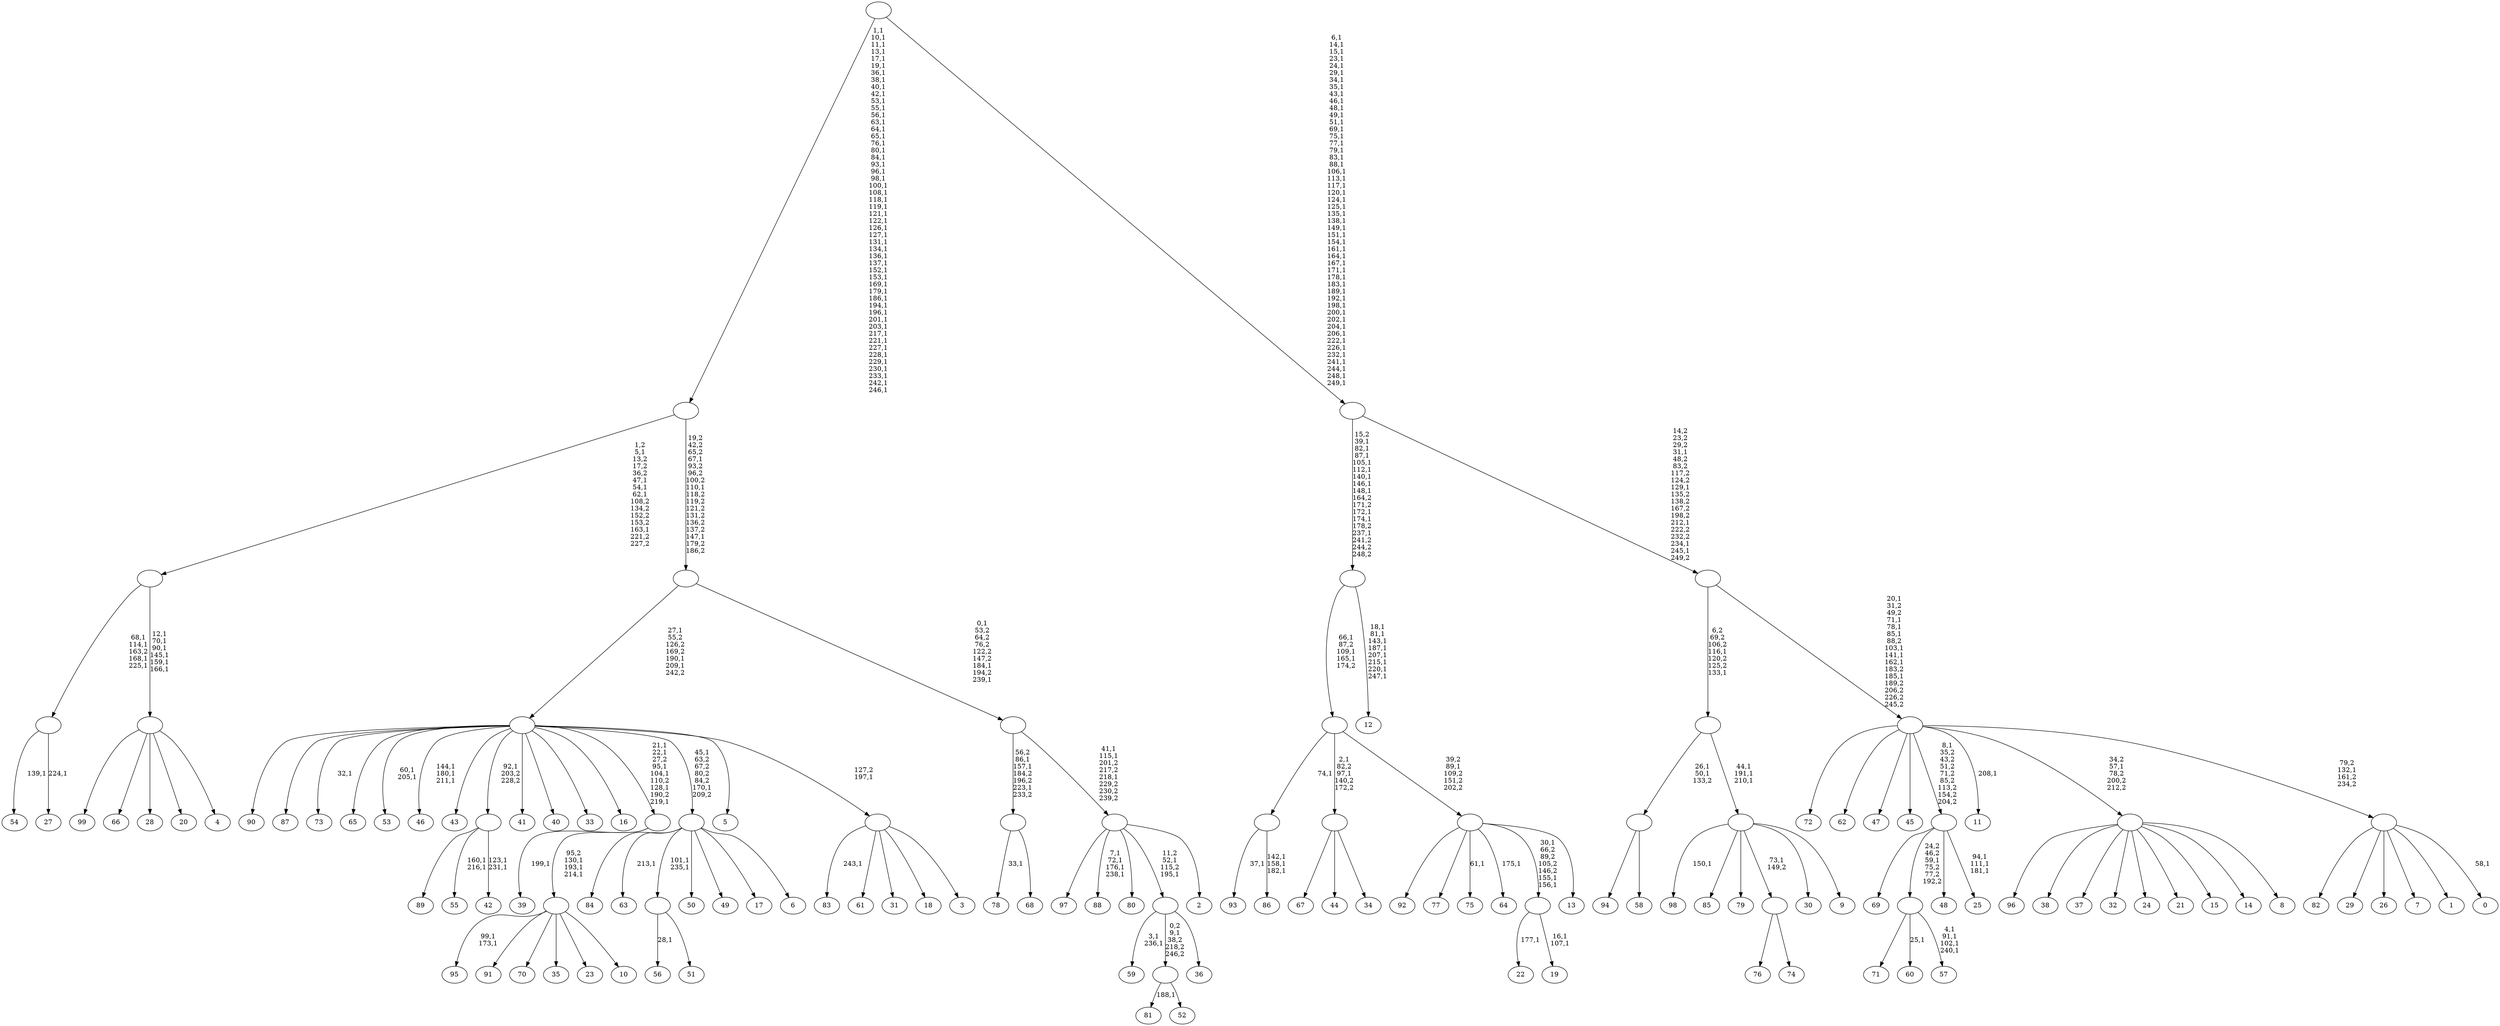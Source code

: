 digraph T {
	350 [label="99"]
	349 [label="98"]
	347 [label="97"]
	346 [label="96"]
	345 [label="95"]
	342 [label="94"]
	341 [label="93"]
	339 [label="92"]
	338 [label="91"]
	337 [label="90"]
	336 [label="89"]
	335 [label="88"]
	330 [label="87"]
	329 [label="86"]
	325 [label=""]
	324 [label="85"]
	323 [label="84"]
	322 [label="83"]
	320 [label="82"]
	319 [label="81"]
	317 [label="80"]
	316 [label="79"]
	315 [label="78"]
	313 [label="77"]
	312 [label="76"]
	311 [label="75"]
	309 [label="74"]
	308 [label=""]
	307 [label="73"]
	305 [label="72"]
	304 [label="71"]
	303 [label="70"]
	302 [label="69"]
	301 [label="68"]
	300 [label=""]
	297 [label="67"]
	296 [label="66"]
	295 [label="65"]
	294 [label="64"]
	292 [label="63"]
	290 [label="62"]
	289 [label="61"]
	288 [label="60"]
	286 [label="59"]
	283 [label="58"]
	282 [label=""]
	280 [label="57"]
	275 [label=""]
	274 [label="56"]
	272 [label="55"]
	269 [label="54"]
	267 [label="53"]
	264 [label="52"]
	263 [label=""]
	262 [label="51"]
	261 [label=""]
	259 [label="50"]
	258 [label="49"]
	257 [label="48"]
	256 [label="47"]
	255 [label="46"]
	251 [label="45"]
	250 [label="44"]
	249 [label="43"]
	248 [label="42"]
	245 [label=""]
	244 [label="41"]
	243 [label="40"]
	242 [label="39"]
	240 [label="38"]
	239 [label="37"]
	238 [label="36"]
	237 [label=""]
	235 [label="35"]
	234 [label="34"]
	233 [label=""]
	231 [label="33"]
	230 [label="32"]
	229 [label="31"]
	228 [label="30"]
	227 [label="29"]
	226 [label="28"]
	225 [label="27"]
	223 [label=""]
	219 [label="26"]
	218 [label="25"]
	214 [label=""]
	213 [label="24"]
	212 [label="23"]
	211 [label="22"]
	209 [label="21"]
	208 [label="20"]
	207 [label="19"]
	204 [label=""]
	201 [label="18"]
	200 [label="17"]
	199 [label="16"]
	198 [label="15"]
	197 [label="14"]
	196 [label="13"]
	195 [label=""]
	194 [label=""]
	191 [label="12"]
	182 [label=""]
	171 [label="11"]
	169 [label="10"]
	168 [label=""]
	165 [label=""]
	159 [label="9"]
	158 [label=""]
	155 [label=""]
	153 [label="8"]
	152 [label=""]
	151 [label="7"]
	150 [label="6"]
	149 [label=""]
	147 [label="5"]
	146 [label="4"]
	145 [label=""]
	139 [label=""]
	134 [label="3"]
	133 [label=""]
	132 [label=""]
	129 [label="2"]
	128 [label=""]
	125 [label=""]
	122 [label=""]
	119 [label=""]
	67 [label="1"]
	66 [label="0"]
	64 [label=""]
	63 [label=""]
	55 [label=""]
	50 [label=""]
	0 [label=""]
	325 -> 329 [label="142,1\n158,1\n182,1"]
	325 -> 341 [label="37,1"]
	308 -> 312 [label=""]
	308 -> 309 [label=""]
	300 -> 315 [label="33,1"]
	300 -> 301 [label=""]
	282 -> 342 [label=""]
	282 -> 283 [label=""]
	275 -> 280 [label="4,1\n91,1\n102,1\n240,1"]
	275 -> 288 [label="25,1"]
	275 -> 304 [label=""]
	263 -> 319 [label="188,1"]
	263 -> 264 [label=""]
	261 -> 274 [label="28,1"]
	261 -> 262 [label=""]
	245 -> 248 [label="123,1\n231,1"]
	245 -> 272 [label="160,1\n216,1"]
	245 -> 336 [label=""]
	237 -> 286 [label="3,1\n236,1"]
	237 -> 263 [label="0,2\n9,1\n38,2\n218,2\n246,2"]
	237 -> 238 [label=""]
	233 -> 297 [label=""]
	233 -> 250 [label=""]
	233 -> 234 [label=""]
	223 -> 225 [label="224,1"]
	223 -> 269 [label="139,1"]
	214 -> 218 [label="94,1\n111,1\n181,1"]
	214 -> 302 [label=""]
	214 -> 275 [label="24,2\n46,2\n59,1\n75,2\n77,2\n192,2"]
	214 -> 257 [label=""]
	204 -> 207 [label="16,1\n107,1"]
	204 -> 211 [label="177,1"]
	195 -> 204 [label="30,1\n66,2\n89,2\n105,2\n146,2\n155,1\n156,1"]
	195 -> 294 [label="175,1"]
	195 -> 311 [label="61,1"]
	195 -> 339 [label=""]
	195 -> 313 [label=""]
	195 -> 196 [label=""]
	194 -> 233 [label="2,1\n82,2\n97,1\n140,2\n172,2"]
	194 -> 325 [label="74,1"]
	194 -> 195 [label="39,2\n89,1\n109,2\n151,2\n202,2"]
	182 -> 191 [label="18,1\n81,1\n143,1\n187,1\n207,1\n215,1\n220,1\n247,1"]
	182 -> 194 [label="66,1\n87,2\n109,1\n165,1\n174,2"]
	168 -> 345 [label="99,1\n173,1"]
	168 -> 338 [label=""]
	168 -> 303 [label=""]
	168 -> 235 [label=""]
	168 -> 212 [label=""]
	168 -> 169 [label=""]
	165 -> 168 [label="95,2\n130,1\n193,1\n214,1"]
	165 -> 242 [label="199,1"]
	158 -> 349 [label="150,1"]
	158 -> 324 [label=""]
	158 -> 316 [label=""]
	158 -> 308 [label="73,1\n149,2"]
	158 -> 228 [label=""]
	158 -> 159 [label=""]
	155 -> 158 [label="44,1\n191,1\n210,1"]
	155 -> 282 [label="26,1\n50,1\n133,2"]
	152 -> 346 [label=""]
	152 -> 240 [label=""]
	152 -> 239 [label=""]
	152 -> 230 [label=""]
	152 -> 213 [label=""]
	152 -> 209 [label=""]
	152 -> 198 [label=""]
	152 -> 197 [label=""]
	152 -> 153 [label=""]
	149 -> 261 [label="101,1\n235,1"]
	149 -> 292 [label="213,1"]
	149 -> 323 [label=""]
	149 -> 259 [label=""]
	149 -> 258 [label=""]
	149 -> 200 [label=""]
	149 -> 150 [label=""]
	145 -> 350 [label=""]
	145 -> 296 [label=""]
	145 -> 226 [label=""]
	145 -> 208 [label=""]
	145 -> 146 [label=""]
	139 -> 145 [label="12,1\n70,1\n90,1\n145,1\n159,1\n166,1"]
	139 -> 223 [label="68,1\n114,1\n163,2\n168,1\n225,1"]
	133 -> 322 [label="243,1"]
	133 -> 289 [label=""]
	133 -> 229 [label=""]
	133 -> 201 [label=""]
	133 -> 134 [label=""]
	132 -> 149 [label="45,1\n63,2\n67,2\n80,2\n84,2\n170,1\n209,2"]
	132 -> 165 [label="21,1\n22,1\n27,2\n95,1\n104,1\n110,2\n128,1\n190,2\n219,1"]
	132 -> 255 [label="144,1\n180,1\n211,1"]
	132 -> 267 [label="60,1\n205,1"]
	132 -> 307 [label="32,1"]
	132 -> 337 [label=""]
	132 -> 330 [label=""]
	132 -> 295 [label=""]
	132 -> 249 [label=""]
	132 -> 245 [label="92,1\n203,2\n228,2"]
	132 -> 244 [label=""]
	132 -> 243 [label=""]
	132 -> 231 [label=""]
	132 -> 199 [label=""]
	132 -> 147 [label=""]
	132 -> 133 [label="127,2\n197,1"]
	128 -> 237 [label="11,2\n52,1\n115,2\n195,1"]
	128 -> 335 [label="7,1\n72,1\n176,1\n238,1"]
	128 -> 347 [label=""]
	128 -> 317 [label=""]
	128 -> 129 [label=""]
	125 -> 128 [label="41,1\n115,1\n201,2\n217,2\n218,1\n229,2\n230,2\n239,2"]
	125 -> 300 [label="56,2\n86,1\n157,1\n184,2\n196,2\n223,1\n233,2"]
	122 -> 125 [label="0,1\n53,2\n64,2\n76,2\n122,2\n147,2\n184,1\n194,2\n239,1"]
	122 -> 132 [label="27,1\n55,2\n126,2\n169,2\n190,1\n209,1\n242,2"]
	119 -> 122 [label="19,2\n42,2\n65,2\n67,1\n93,2\n96,2\n100,2\n110,1\n118,2\n119,2\n121,2\n131,2\n136,2\n137,2\n147,1\n179,2\n186,2"]
	119 -> 139 [label="1,2\n5,1\n13,2\n17,2\n36,2\n47,1\n54,1\n62,1\n108,2\n134,2\n152,2\n153,2\n163,1\n221,2\n227,2"]
	64 -> 66 [label="58,1"]
	64 -> 320 [label=""]
	64 -> 227 [label=""]
	64 -> 219 [label=""]
	64 -> 151 [label=""]
	64 -> 67 [label=""]
	63 -> 171 [label="208,1"]
	63 -> 305 [label=""]
	63 -> 290 [label=""]
	63 -> 256 [label=""]
	63 -> 251 [label=""]
	63 -> 214 [label="8,1\n35,2\n43,2\n51,2\n71,2\n85,2\n113,2\n154,2\n204,2"]
	63 -> 152 [label="34,2\n57,1\n78,2\n200,2\n212,2"]
	63 -> 64 [label="79,2\n132,1\n161,2\n234,2"]
	55 -> 63 [label="20,1\n31,2\n49,2\n71,1\n78,1\n85,1\n88,2\n103,1\n141,1\n162,1\n183,2\n185,1\n189,2\n206,2\n226,2\n245,2"]
	55 -> 155 [label="6,2\n69,2\n106,2\n116,1\n120,2\n125,2\n133,1"]
	50 -> 55 [label="14,2\n23,2\n29,2\n31,1\n48,2\n83,2\n117,2\n124,2\n129,1\n135,2\n138,2\n167,2\n198,2\n212,1\n222,2\n232,2\n234,1\n245,1\n249,2"]
	50 -> 182 [label="15,2\n39,1\n82,1\n87,1\n105,1\n112,1\n140,1\n146,1\n148,1\n164,2\n171,2\n172,1\n174,1\n178,2\n237,1\n241,2\n244,2\n248,2"]
	0 -> 50 [label="6,1\n14,1\n15,1\n23,1\n24,1\n29,1\n34,1\n35,1\n43,1\n46,1\n48,1\n49,1\n51,1\n69,1\n75,1\n77,1\n79,1\n83,1\n88,1\n106,1\n113,1\n117,1\n120,1\n124,1\n125,1\n135,1\n138,1\n149,1\n151,1\n154,1\n161,1\n164,1\n167,1\n171,1\n178,1\n183,1\n189,1\n192,1\n198,1\n200,1\n202,1\n204,1\n206,1\n222,1\n226,1\n232,1\n241,1\n244,1\n248,1\n249,1"]
	0 -> 119 [label="1,1\n10,1\n11,1\n13,1\n17,1\n19,1\n36,1\n38,1\n40,1\n42,1\n53,1\n55,1\n56,1\n63,1\n64,1\n65,1\n76,1\n80,1\n84,1\n93,1\n96,1\n98,1\n100,1\n108,1\n118,1\n119,1\n121,1\n122,1\n126,1\n127,1\n131,1\n134,1\n136,1\n137,1\n152,1\n153,1\n169,1\n179,1\n186,1\n194,1\n196,1\n201,1\n203,1\n217,1\n221,1\n227,1\n228,1\n229,1\n230,1\n233,1\n242,1\n246,1"]
}

